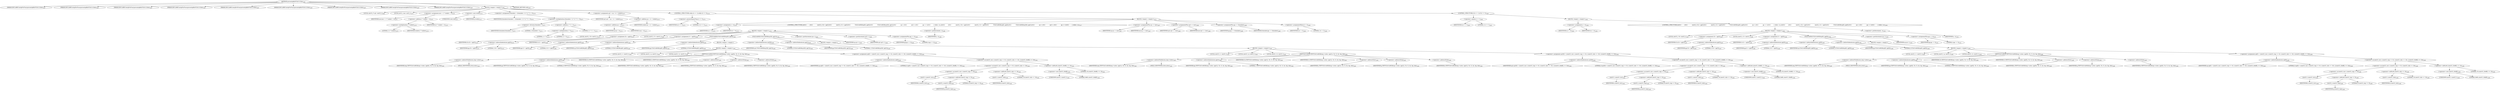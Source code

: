 digraph "putcontig8bitYCbCr12tile" {  
"59501" [label = <(METHOD,putcontig8bitYCbCr12tile)<SUB>2467</SUB>> ]
"59502" [label = <(PARAM,DECLAREContigPutFunc(putcontig8bitYCbCr12tile))<SUB>2467</SUB>> ]
"59503" [label = <(PARAM,DECLAREContigPutFunc(putcontig8bitYCbCr12tile))<SUB>2467</SUB>> ]
"59504" [label = <(PARAM,DECLAREContigPutFunc(putcontig8bitYCbCr12tile))<SUB>2467</SUB>> ]
"59505" [label = <(PARAM,DECLAREContigPutFunc(putcontig8bitYCbCr12tile))<SUB>2467</SUB>> ]
"59506" [label = <(PARAM,DECLAREContigPutFunc(putcontig8bitYCbCr12tile))<SUB>2467</SUB>> ]
"59507" [label = <(PARAM,DECLAREContigPutFunc(putcontig8bitYCbCr12tile))<SUB>2467</SUB>> ]
"59508" [label = <(PARAM,DECLAREContigPutFunc(putcontig8bitYCbCr12tile))<SUB>2467</SUB>> ]
"59509" [label = <(PARAM,DECLAREContigPutFunc(putcontig8bitYCbCr12tile))<SUB>2467</SUB>> ]
"59510" [label = <(PARAM,DECLAREContigPutFunc(putcontig8bitYCbCr12tile))<SUB>2467</SUB>> ]
"59511" [label = <(BLOCK,&lt;empty&gt;,&lt;empty&gt;)<SUB>2468</SUB>> ]
"59512" [label = <(LOCAL,uint32_t* cp2: uint32_t)<SUB>2469</SUB>> ]
"59513" [label = <(LOCAL,int32_t incr: int32_t)<SUB>2470</SUB>> ]
"59514" [label = <(&lt;operator&gt;.assignment,incr = 2 * toskew + w)<SUB>2470</SUB>> ]
"59515" [label = <(IDENTIFIER,incr,incr = 2 * toskew + w)<SUB>2470</SUB>> ]
"59516" [label = <(&lt;operator&gt;.addition,2 * toskew + w)<SUB>2470</SUB>> ]
"59517" [label = <(&lt;operator&gt;.multiplication,2 * toskew)<SUB>2470</SUB>> ]
"59518" [label = <(LITERAL,2,2 * toskew)<SUB>2470</SUB>> ]
"59519" [label = <(IDENTIFIER,toskew,2 * toskew)<SUB>2470</SUB>> ]
"59520" [label = <(IDENTIFIER,w,2 * toskew + w)<SUB>2470</SUB>> ]
"59521" [label = <(&lt;operator&gt;.cast,(void)y)<SUB>2471</SUB>> ]
"59522" [label = <(UNKNOWN,void,void)<SUB>2471</SUB>> ]
"59523" [label = <(IDENTIFIER,y,(void)y)<SUB>2471</SUB>> ]
"59524" [label = <(&lt;operator&gt;.assignment,fromskew = (fromskew / 1) * (1 * 2 + 2))<SUB>2472</SUB>> ]
"59525" [label = <(IDENTIFIER,fromskew,fromskew = (fromskew / 1) * (1 * 2 + 2))<SUB>2472</SUB>> ]
"59526" [label = <(&lt;operator&gt;.multiplication,(fromskew / 1) * (1 * 2 + 2))<SUB>2472</SUB>> ]
"59527" [label = <(&lt;operator&gt;.division,fromskew / 1)<SUB>2472</SUB>> ]
"59528" [label = <(IDENTIFIER,fromskew,fromskew / 1)<SUB>2472</SUB>> ]
"59529" [label = <(LITERAL,1,fromskew / 1)<SUB>2472</SUB>> ]
"59530" [label = <(&lt;operator&gt;.addition,1 * 2 + 2)<SUB>2472</SUB>> ]
"59531" [label = <(&lt;operator&gt;.multiplication,1 * 2)<SUB>2472</SUB>> ]
"59532" [label = <(LITERAL,1,1 * 2)<SUB>2472</SUB>> ]
"59533" [label = <(LITERAL,2,1 * 2)<SUB>2472</SUB>> ]
"59534" [label = <(LITERAL,2,1 * 2 + 2)<SUB>2472</SUB>> ]
"59535" [label = <(&lt;operator&gt;.assignment,cp2 = cp + w + toskew)<SUB>2473</SUB>> ]
"59536" [label = <(IDENTIFIER,cp2,cp2 = cp + w + toskew)<SUB>2473</SUB>> ]
"59537" [label = <(&lt;operator&gt;.addition,cp + w + toskew)<SUB>2473</SUB>> ]
"59538" [label = <(&lt;operator&gt;.addition,cp + w)<SUB>2473</SUB>> ]
"59539" [label = <(IDENTIFIER,cp,cp + w)<SUB>2473</SUB>> ]
"59540" [label = <(IDENTIFIER,w,cp + w)<SUB>2473</SUB>> ]
"59541" [label = <(IDENTIFIER,toskew,cp + w + toskew)<SUB>2473</SUB>> ]
"59542" [label = <(CONTROL_STRUCTURE,while (h &gt;= 2),while (h &gt;= 2))<SUB>2474</SUB>> ]
"59543" [label = <(&lt;operator&gt;.greaterEqualsThan,h &gt;= 2)<SUB>2474</SUB>> ]
"59544" [label = <(IDENTIFIER,h,h &gt;= 2)<SUB>2474</SUB>> ]
"59545" [label = <(LITERAL,2,h &gt;= 2)<SUB>2474</SUB>> ]
"59546" [label = <(BLOCK,&lt;empty&gt;,&lt;empty&gt;)<SUB>2475</SUB>> ]
"59547" [label = <(&lt;operator&gt;.assignment,x = w)<SUB>2476</SUB>> ]
"59548" [label = <(IDENTIFIER,x,x = w)<SUB>2476</SUB>> ]
"59549" [label = <(IDENTIFIER,w,x = w)<SUB>2476</SUB>> ]
"59550" [label = <(CONTROL_STRUCTURE,do\012        {\012            uint32_t Cb = pp[2];\012            uint32_t Cr = pp[3];\012            YCbCrtoRGB(cp[0], pp[0]);\012            YCbCrtoRGB(cp2[0], pp[1]);\012            cp++;\012            cp2++;\012            pp += 4;\012        } while (--x);,do\012        {\012            uint32_t Cb = pp[2];\012            uint32_t Cr = pp[3];\012            YCbCrtoRGB(cp[0], pp[0]);\012            YCbCrtoRGB(cp2[0], pp[1]);\012            cp++;\012            cp2++;\012            pp += 4;\012        } while (--x);)<SUB>2477</SUB>> ]
"59551" [label = <(BLOCK,&lt;empty&gt;,&lt;empty&gt;)<SUB>2478</SUB>> ]
"59552" [label = <(LOCAL,uint32_t Cb: uint32_t)<SUB>2479</SUB>> ]
"59553" [label = <(&lt;operator&gt;.assignment,Cb = pp[2])<SUB>2479</SUB>> ]
"59554" [label = <(IDENTIFIER,Cb,Cb = pp[2])<SUB>2479</SUB>> ]
"59555" [label = <(&lt;operator&gt;.indirectIndexAccess,pp[2])<SUB>2479</SUB>> ]
"59556" [label = <(IDENTIFIER,pp,Cb = pp[2])<SUB>2479</SUB>> ]
"59557" [label = <(LITERAL,2,Cb = pp[2])<SUB>2479</SUB>> ]
"59558" [label = <(LOCAL,uint32_t Cr: uint32_t)<SUB>2480</SUB>> ]
"59559" [label = <(&lt;operator&gt;.assignment,Cr = pp[3])<SUB>2480</SUB>> ]
"59560" [label = <(IDENTIFIER,Cr,Cr = pp[3])<SUB>2480</SUB>> ]
"59561" [label = <(&lt;operator&gt;.indirectIndexAccess,pp[3])<SUB>2480</SUB>> ]
"59562" [label = <(IDENTIFIER,pp,Cr = pp[3])<SUB>2480</SUB>> ]
"59563" [label = <(LITERAL,3,Cr = pp[3])<SUB>2480</SUB>> ]
"59564" [label = <(YCbCrtoRGB,YCbCrtoRGB(cp[0], pp[0]))<SUB>2481</SUB>> ]
"59565" [label = <(&lt;operator&gt;.indirectIndexAccess,cp[0])<SUB>2481</SUB>> ]
"59566" [label = <(IDENTIFIER,cp,YCbCrtoRGB(cp[0], pp[0]))<SUB>2481</SUB>> ]
"59567" [label = <(LITERAL,0,YCbCrtoRGB(cp[0], pp[0]))<SUB>2481</SUB>> ]
"59568" [label = <(&lt;operator&gt;.indirectIndexAccess,pp[0])<SUB>2481</SUB>> ]
"59569" [label = <(IDENTIFIER,pp,YCbCrtoRGB(cp[0], pp[0]))<SUB>2481</SUB>> ]
"59570" [label = <(LITERAL,0,YCbCrtoRGB(cp[0], pp[0]))<SUB>2481</SUB>> ]
"59571" [label = <(BLOCK,&lt;empty&gt;,&lt;empty&gt;)> ]
"59572" [label = <(BLOCK,&lt;empty&gt;,&lt;empty&gt;)<SUB>2481</SUB>> ]
"59573" [label = <(LOCAL,uint32_t r: uint32_t)<SUB>2481</SUB>> ]
"59574" [label = <(LOCAL,uint32_t g: uint32_t)<SUB>2481</SUB>> ]
"59575" [label = <(LOCAL,uint32_t b: uint32_t)<SUB>2481</SUB>> ]
"59576" [label = <(TIFFYCbCrtoRGB,TIFFYCbCrtoRGB(img-&gt;ycbcr, (pp[0]), Cb, Cr, &amp;r, &amp;g, &amp;b))<SUB>2481</SUB>> ]
"59577" [label = <(&lt;operator&gt;.indirectFieldAccess,img-&gt;ycbcr)<SUB>2481</SUB>> ]
"59578" [label = <(IDENTIFIER,img,TIFFYCbCrtoRGB(img-&gt;ycbcr, (pp[0]), Cb, Cr, &amp;r, &amp;g, &amp;b))<SUB>2481</SUB>> ]
"59579" [label = <(FIELD_IDENTIFIER,ycbcr,ycbcr)<SUB>2481</SUB>> ]
"59580" [label = <(&lt;operator&gt;.indirectIndexAccess,pp[0])<SUB>2481</SUB>> ]
"59581" [label = <(IDENTIFIER,pp,TIFFYCbCrtoRGB(img-&gt;ycbcr, (pp[0]), Cb, Cr, &amp;r, &amp;g, &amp;b))<SUB>2481</SUB>> ]
"59582" [label = <(LITERAL,0,TIFFYCbCrtoRGB(img-&gt;ycbcr, (pp[0]), Cb, Cr, &amp;r, &amp;g, &amp;b))<SUB>2481</SUB>> ]
"59583" [label = <(IDENTIFIER,Cb,TIFFYCbCrtoRGB(img-&gt;ycbcr, (pp[0]), Cb, Cr, &amp;r, &amp;g, &amp;b))<SUB>2481</SUB>> ]
"59584" [label = <(IDENTIFIER,Cr,TIFFYCbCrtoRGB(img-&gt;ycbcr, (pp[0]), Cb, Cr, &amp;r, &amp;g, &amp;b))<SUB>2481</SUB>> ]
"59585" [label = <(&lt;operator&gt;.addressOf,&amp;r)<SUB>2481</SUB>> ]
"59586" [label = <(IDENTIFIER,r,TIFFYCbCrtoRGB(img-&gt;ycbcr, (pp[0]), Cb, Cr, &amp;r, &amp;g, &amp;b))<SUB>2481</SUB>> ]
"59587" [label = <(&lt;operator&gt;.addressOf,&amp;g)<SUB>2481</SUB>> ]
"59588" [label = <(IDENTIFIER,g,TIFFYCbCrtoRGB(img-&gt;ycbcr, (pp[0]), Cb, Cr, &amp;r, &amp;g, &amp;b))<SUB>2481</SUB>> ]
"59589" [label = <(&lt;operator&gt;.addressOf,&amp;b)<SUB>2481</SUB>> ]
"59590" [label = <(IDENTIFIER,b,TIFFYCbCrtoRGB(img-&gt;ycbcr, (pp[0]), Cb, Cr, &amp;r, &amp;g, &amp;b))<SUB>2481</SUB>> ]
"59591" [label = <(&lt;operator&gt;.assignment,cp[0] = ((uint32_t)(r) | ((uint32_t)(g) &lt;&lt; 8) | ((uint32_t)(b) &lt;&lt; 16) | (((uint32_t)0xffL) &lt;&lt; 24)))<SUB>2481</SUB>> ]
"59592" [label = <(&lt;operator&gt;.indirectIndexAccess,cp[0])<SUB>2481</SUB>> ]
"59593" [label = <(IDENTIFIER,cp,cp[0] = ((uint32_t)(r) | ((uint32_t)(g) &lt;&lt; 8) | ((uint32_t)(b) &lt;&lt; 16) | (((uint32_t)0xffL) &lt;&lt; 24)))<SUB>2481</SUB>> ]
"59594" [label = <(LITERAL,0,cp[0] = ((uint32_t)(r) | ((uint32_t)(g) &lt;&lt; 8) | ((uint32_t)(b) &lt;&lt; 16) | (((uint32_t)0xffL) &lt;&lt; 24)))<SUB>2481</SUB>> ]
"59595" [label = <(&lt;operator&gt;.or,(uint32_t)(r) | ((uint32_t)(g) &lt;&lt; 8) | ((uint32_t)(b) &lt;&lt; 16) | (((uint32_t)0xffL) &lt;&lt; 24))<SUB>2481</SUB>> ]
"59596" [label = <(&lt;operator&gt;.or,(uint32_t)(r) | ((uint32_t)(g) &lt;&lt; 8) | ((uint32_t)(b) &lt;&lt; 16))<SUB>2481</SUB>> ]
"59597" [label = <(&lt;operator&gt;.or,(uint32_t)(r) | ((uint32_t)(g) &lt;&lt; 8))<SUB>2481</SUB>> ]
"59598" [label = <(uint32_t,(uint32_t)(r))<SUB>2481</SUB>> ]
"59599" [label = <(IDENTIFIER,r,(uint32_t)(r))<SUB>2481</SUB>> ]
"59600" [label = <(&lt;operator&gt;.shiftLeft,(uint32_t)(g) &lt;&lt; 8)<SUB>2481</SUB>> ]
"59601" [label = <(uint32_t,(uint32_t)(g))<SUB>2481</SUB>> ]
"59602" [label = <(IDENTIFIER,g,(uint32_t)(g))<SUB>2481</SUB>> ]
"59603" [label = <(LITERAL,8,(uint32_t)(g) &lt;&lt; 8)<SUB>2481</SUB>> ]
"59604" [label = <(&lt;operator&gt;.shiftLeft,(uint32_t)(b) &lt;&lt; 16)<SUB>2481</SUB>> ]
"59605" [label = <(uint32_t,(uint32_t)(b))<SUB>2481</SUB>> ]
"59606" [label = <(IDENTIFIER,b,(uint32_t)(b))<SUB>2481</SUB>> ]
"59607" [label = <(LITERAL,16,(uint32_t)(b) &lt;&lt; 16)<SUB>2481</SUB>> ]
"59608" [label = <(&lt;operator&gt;.shiftLeft,((uint32_t)0xffL) &lt;&lt; 24)<SUB>2481</SUB>> ]
"59609" [label = <(&lt;operator&gt;.cast,(uint32_t)0xffL)<SUB>2481</SUB>> ]
"59610" [label = <(UNKNOWN,uint32_t,uint32_t)<SUB>2481</SUB>> ]
"59611" [label = <(LITERAL,0xffL,(uint32_t)0xffL)<SUB>2481</SUB>> ]
"59612" [label = <(LITERAL,24,((uint32_t)0xffL) &lt;&lt; 24)<SUB>2481</SUB>> ]
"59613" [label = <(YCbCrtoRGB,YCbCrtoRGB(cp2[0], pp[1]))<SUB>2482</SUB>> ]
"59614" [label = <(&lt;operator&gt;.indirectIndexAccess,cp2[0])<SUB>2482</SUB>> ]
"59615" [label = <(IDENTIFIER,cp2,YCbCrtoRGB(cp2[0], pp[1]))<SUB>2482</SUB>> ]
"59616" [label = <(LITERAL,0,YCbCrtoRGB(cp2[0], pp[1]))<SUB>2482</SUB>> ]
"59617" [label = <(&lt;operator&gt;.indirectIndexAccess,pp[1])<SUB>2482</SUB>> ]
"59618" [label = <(IDENTIFIER,pp,YCbCrtoRGB(cp2[0], pp[1]))<SUB>2482</SUB>> ]
"59619" [label = <(LITERAL,1,YCbCrtoRGB(cp2[0], pp[1]))<SUB>2482</SUB>> ]
"59620" [label = <(BLOCK,&lt;empty&gt;,&lt;empty&gt;)> ]
"59621" [label = <(BLOCK,&lt;empty&gt;,&lt;empty&gt;)<SUB>2482</SUB>> ]
"59622" [label = <(LOCAL,uint32_t r: uint32_t)<SUB>2482</SUB>> ]
"59623" [label = <(LOCAL,uint32_t g: uint32_t)<SUB>2482</SUB>> ]
"59624" [label = <(LOCAL,uint32_t b: uint32_t)<SUB>2482</SUB>> ]
"59625" [label = <(TIFFYCbCrtoRGB,TIFFYCbCrtoRGB(img-&gt;ycbcr, (pp[1]), Cb, Cr, &amp;r, &amp;g, &amp;b))<SUB>2482</SUB>> ]
"59626" [label = <(&lt;operator&gt;.indirectFieldAccess,img-&gt;ycbcr)<SUB>2482</SUB>> ]
"59627" [label = <(IDENTIFIER,img,TIFFYCbCrtoRGB(img-&gt;ycbcr, (pp[1]), Cb, Cr, &amp;r, &amp;g, &amp;b))<SUB>2482</SUB>> ]
"59628" [label = <(FIELD_IDENTIFIER,ycbcr,ycbcr)<SUB>2482</SUB>> ]
"59629" [label = <(&lt;operator&gt;.indirectIndexAccess,pp[1])<SUB>2482</SUB>> ]
"59630" [label = <(IDENTIFIER,pp,TIFFYCbCrtoRGB(img-&gt;ycbcr, (pp[1]), Cb, Cr, &amp;r, &amp;g, &amp;b))<SUB>2482</SUB>> ]
"59631" [label = <(LITERAL,1,TIFFYCbCrtoRGB(img-&gt;ycbcr, (pp[1]), Cb, Cr, &amp;r, &amp;g, &amp;b))<SUB>2482</SUB>> ]
"59632" [label = <(IDENTIFIER,Cb,TIFFYCbCrtoRGB(img-&gt;ycbcr, (pp[1]), Cb, Cr, &amp;r, &amp;g, &amp;b))<SUB>2482</SUB>> ]
"59633" [label = <(IDENTIFIER,Cr,TIFFYCbCrtoRGB(img-&gt;ycbcr, (pp[1]), Cb, Cr, &amp;r, &amp;g, &amp;b))<SUB>2482</SUB>> ]
"59634" [label = <(&lt;operator&gt;.addressOf,&amp;r)<SUB>2482</SUB>> ]
"59635" [label = <(IDENTIFIER,r,TIFFYCbCrtoRGB(img-&gt;ycbcr, (pp[1]), Cb, Cr, &amp;r, &amp;g, &amp;b))<SUB>2482</SUB>> ]
"59636" [label = <(&lt;operator&gt;.addressOf,&amp;g)<SUB>2482</SUB>> ]
"59637" [label = <(IDENTIFIER,g,TIFFYCbCrtoRGB(img-&gt;ycbcr, (pp[1]), Cb, Cr, &amp;r, &amp;g, &amp;b))<SUB>2482</SUB>> ]
"59638" [label = <(&lt;operator&gt;.addressOf,&amp;b)<SUB>2482</SUB>> ]
"59639" [label = <(IDENTIFIER,b,TIFFYCbCrtoRGB(img-&gt;ycbcr, (pp[1]), Cb, Cr, &amp;r, &amp;g, &amp;b))<SUB>2482</SUB>> ]
"59640" [label = <(&lt;operator&gt;.assignment,cp2[0] = ((uint32_t)(r) | ((uint32_t)(g) &lt;&lt; 8) | ((uint32_t)(b) &lt;&lt; 16) | (((uint32_t)0xffL) &lt;&lt; 24)))<SUB>2482</SUB>> ]
"59641" [label = <(&lt;operator&gt;.indirectIndexAccess,cp2[0])<SUB>2482</SUB>> ]
"59642" [label = <(IDENTIFIER,cp2,cp2[0] = ((uint32_t)(r) | ((uint32_t)(g) &lt;&lt; 8) | ((uint32_t)(b) &lt;&lt; 16) | (((uint32_t)0xffL) &lt;&lt; 24)))<SUB>2482</SUB>> ]
"59643" [label = <(LITERAL,0,cp2[0] = ((uint32_t)(r) | ((uint32_t)(g) &lt;&lt; 8) | ((uint32_t)(b) &lt;&lt; 16) | (((uint32_t)0xffL) &lt;&lt; 24)))<SUB>2482</SUB>> ]
"59644" [label = <(&lt;operator&gt;.or,(uint32_t)(r) | ((uint32_t)(g) &lt;&lt; 8) | ((uint32_t)(b) &lt;&lt; 16) | (((uint32_t)0xffL) &lt;&lt; 24))<SUB>2482</SUB>> ]
"59645" [label = <(&lt;operator&gt;.or,(uint32_t)(r) | ((uint32_t)(g) &lt;&lt; 8) | ((uint32_t)(b) &lt;&lt; 16))<SUB>2482</SUB>> ]
"59646" [label = <(&lt;operator&gt;.or,(uint32_t)(r) | ((uint32_t)(g) &lt;&lt; 8))<SUB>2482</SUB>> ]
"59647" [label = <(uint32_t,(uint32_t)(r))<SUB>2482</SUB>> ]
"59648" [label = <(IDENTIFIER,r,(uint32_t)(r))<SUB>2482</SUB>> ]
"59649" [label = <(&lt;operator&gt;.shiftLeft,(uint32_t)(g) &lt;&lt; 8)<SUB>2482</SUB>> ]
"59650" [label = <(uint32_t,(uint32_t)(g))<SUB>2482</SUB>> ]
"59651" [label = <(IDENTIFIER,g,(uint32_t)(g))<SUB>2482</SUB>> ]
"59652" [label = <(LITERAL,8,(uint32_t)(g) &lt;&lt; 8)<SUB>2482</SUB>> ]
"59653" [label = <(&lt;operator&gt;.shiftLeft,(uint32_t)(b) &lt;&lt; 16)<SUB>2482</SUB>> ]
"59654" [label = <(uint32_t,(uint32_t)(b))<SUB>2482</SUB>> ]
"59655" [label = <(IDENTIFIER,b,(uint32_t)(b))<SUB>2482</SUB>> ]
"59656" [label = <(LITERAL,16,(uint32_t)(b) &lt;&lt; 16)<SUB>2482</SUB>> ]
"59657" [label = <(&lt;operator&gt;.shiftLeft,((uint32_t)0xffL) &lt;&lt; 24)<SUB>2482</SUB>> ]
"59658" [label = <(&lt;operator&gt;.cast,(uint32_t)0xffL)<SUB>2482</SUB>> ]
"59659" [label = <(UNKNOWN,uint32_t,uint32_t)<SUB>2482</SUB>> ]
"59660" [label = <(LITERAL,0xffL,(uint32_t)0xffL)<SUB>2482</SUB>> ]
"59661" [label = <(LITERAL,24,((uint32_t)0xffL) &lt;&lt; 24)<SUB>2482</SUB>> ]
"59662" [label = <(&lt;operator&gt;.postIncrement,cp++)<SUB>2483</SUB>> ]
"59663" [label = <(IDENTIFIER,cp,cp++)<SUB>2483</SUB>> ]
"59664" [label = <(&lt;operator&gt;.postIncrement,cp2++)<SUB>2484</SUB>> ]
"59665" [label = <(IDENTIFIER,cp2,cp2++)<SUB>2484</SUB>> ]
"59666" [label = <(&lt;operator&gt;.assignmentPlus,pp += 4)<SUB>2485</SUB>> ]
"59667" [label = <(IDENTIFIER,pp,pp += 4)<SUB>2485</SUB>> ]
"59668" [label = <(LITERAL,4,pp += 4)<SUB>2485</SUB>> ]
"59669" [label = <(&lt;operator&gt;.preDecrement,--x)<SUB>2486</SUB>> ]
"59670" [label = <(IDENTIFIER,x,--x)<SUB>2486</SUB>> ]
"59671" [label = <(&lt;operator&gt;.assignmentPlus,cp += incr)<SUB>2487</SUB>> ]
"59672" [label = <(IDENTIFIER,cp,cp += incr)<SUB>2487</SUB>> ]
"59673" [label = <(IDENTIFIER,incr,cp += incr)<SUB>2487</SUB>> ]
"59674" [label = <(&lt;operator&gt;.assignmentPlus,cp2 += incr)<SUB>2488</SUB>> ]
"59675" [label = <(IDENTIFIER,cp2,cp2 += incr)<SUB>2488</SUB>> ]
"59676" [label = <(IDENTIFIER,incr,cp2 += incr)<SUB>2488</SUB>> ]
"59677" [label = <(&lt;operator&gt;.assignmentPlus,pp += fromskew)<SUB>2489</SUB>> ]
"59678" [label = <(IDENTIFIER,pp,pp += fromskew)<SUB>2489</SUB>> ]
"59679" [label = <(IDENTIFIER,fromskew,pp += fromskew)<SUB>2489</SUB>> ]
"59680" [label = <(&lt;operator&gt;.assignmentMinus,h -= 2)<SUB>2490</SUB>> ]
"59681" [label = <(IDENTIFIER,h,h -= 2)<SUB>2490</SUB>> ]
"59682" [label = <(LITERAL,2,h -= 2)<SUB>2490</SUB>> ]
"59683" [label = <(CONTROL_STRUCTURE,if (h == 1),if (h == 1))<SUB>2492</SUB>> ]
"59684" [label = <(&lt;operator&gt;.equals,h == 1)<SUB>2492</SUB>> ]
"59685" [label = <(IDENTIFIER,h,h == 1)<SUB>2492</SUB>> ]
"59686" [label = <(LITERAL,1,h == 1)<SUB>2492</SUB>> ]
"59687" [label = <(BLOCK,&lt;empty&gt;,&lt;empty&gt;)<SUB>2493</SUB>> ]
"59688" [label = <(&lt;operator&gt;.assignment,x = w)<SUB>2494</SUB>> ]
"59689" [label = <(IDENTIFIER,x,x = w)<SUB>2494</SUB>> ]
"59690" [label = <(IDENTIFIER,w,x = w)<SUB>2494</SUB>> ]
"59691" [label = <(CONTROL_STRUCTURE,do\012        {\012            uint32_t Cb = pp[2];\012            uint32_t Cr = pp[3];\012            YCbCrtoRGB(cp[0], pp[0]);\012            cp++;\012            pp += 4;\012        } while (--x);,do\012        {\012            uint32_t Cb = pp[2];\012            uint32_t Cr = pp[3];\012            YCbCrtoRGB(cp[0], pp[0]);\012            cp++;\012            pp += 4;\012        } while (--x);)<SUB>2495</SUB>> ]
"59692" [label = <(BLOCK,&lt;empty&gt;,&lt;empty&gt;)<SUB>2496</SUB>> ]
"59693" [label = <(LOCAL,uint32_t Cb: uint32_t)<SUB>2497</SUB>> ]
"59694" [label = <(&lt;operator&gt;.assignment,Cb = pp[2])<SUB>2497</SUB>> ]
"59695" [label = <(IDENTIFIER,Cb,Cb = pp[2])<SUB>2497</SUB>> ]
"59696" [label = <(&lt;operator&gt;.indirectIndexAccess,pp[2])<SUB>2497</SUB>> ]
"59697" [label = <(IDENTIFIER,pp,Cb = pp[2])<SUB>2497</SUB>> ]
"59698" [label = <(LITERAL,2,Cb = pp[2])<SUB>2497</SUB>> ]
"59699" [label = <(LOCAL,uint32_t Cr: uint32_t)<SUB>2498</SUB>> ]
"59700" [label = <(&lt;operator&gt;.assignment,Cr = pp[3])<SUB>2498</SUB>> ]
"59701" [label = <(IDENTIFIER,Cr,Cr = pp[3])<SUB>2498</SUB>> ]
"59702" [label = <(&lt;operator&gt;.indirectIndexAccess,pp[3])<SUB>2498</SUB>> ]
"59703" [label = <(IDENTIFIER,pp,Cr = pp[3])<SUB>2498</SUB>> ]
"59704" [label = <(LITERAL,3,Cr = pp[3])<SUB>2498</SUB>> ]
"59705" [label = <(YCbCrtoRGB,YCbCrtoRGB(cp[0], pp[0]))<SUB>2499</SUB>> ]
"59706" [label = <(&lt;operator&gt;.indirectIndexAccess,cp[0])<SUB>2499</SUB>> ]
"59707" [label = <(IDENTIFIER,cp,YCbCrtoRGB(cp[0], pp[0]))<SUB>2499</SUB>> ]
"59708" [label = <(LITERAL,0,YCbCrtoRGB(cp[0], pp[0]))<SUB>2499</SUB>> ]
"59709" [label = <(&lt;operator&gt;.indirectIndexAccess,pp[0])<SUB>2499</SUB>> ]
"59710" [label = <(IDENTIFIER,pp,YCbCrtoRGB(cp[0], pp[0]))<SUB>2499</SUB>> ]
"59711" [label = <(LITERAL,0,YCbCrtoRGB(cp[0], pp[0]))<SUB>2499</SUB>> ]
"59712" [label = <(BLOCK,&lt;empty&gt;,&lt;empty&gt;)> ]
"59713" [label = <(BLOCK,&lt;empty&gt;,&lt;empty&gt;)<SUB>2499</SUB>> ]
"59714" [label = <(LOCAL,uint32_t r: uint32_t)<SUB>2499</SUB>> ]
"59715" [label = <(LOCAL,uint32_t g: uint32_t)<SUB>2499</SUB>> ]
"59716" [label = <(LOCAL,uint32_t b: uint32_t)<SUB>2499</SUB>> ]
"59717" [label = <(TIFFYCbCrtoRGB,TIFFYCbCrtoRGB(img-&gt;ycbcr, (pp[0]), Cb, Cr, &amp;r, &amp;g, &amp;b))<SUB>2499</SUB>> ]
"59718" [label = <(&lt;operator&gt;.indirectFieldAccess,img-&gt;ycbcr)<SUB>2499</SUB>> ]
"59719" [label = <(IDENTIFIER,img,TIFFYCbCrtoRGB(img-&gt;ycbcr, (pp[0]), Cb, Cr, &amp;r, &amp;g, &amp;b))<SUB>2499</SUB>> ]
"59720" [label = <(FIELD_IDENTIFIER,ycbcr,ycbcr)<SUB>2499</SUB>> ]
"59721" [label = <(&lt;operator&gt;.indirectIndexAccess,pp[0])<SUB>2499</SUB>> ]
"59722" [label = <(IDENTIFIER,pp,TIFFYCbCrtoRGB(img-&gt;ycbcr, (pp[0]), Cb, Cr, &amp;r, &amp;g, &amp;b))<SUB>2499</SUB>> ]
"59723" [label = <(LITERAL,0,TIFFYCbCrtoRGB(img-&gt;ycbcr, (pp[0]), Cb, Cr, &amp;r, &amp;g, &amp;b))<SUB>2499</SUB>> ]
"59724" [label = <(IDENTIFIER,Cb,TIFFYCbCrtoRGB(img-&gt;ycbcr, (pp[0]), Cb, Cr, &amp;r, &amp;g, &amp;b))<SUB>2499</SUB>> ]
"59725" [label = <(IDENTIFIER,Cr,TIFFYCbCrtoRGB(img-&gt;ycbcr, (pp[0]), Cb, Cr, &amp;r, &amp;g, &amp;b))<SUB>2499</SUB>> ]
"59726" [label = <(&lt;operator&gt;.addressOf,&amp;r)<SUB>2499</SUB>> ]
"59727" [label = <(IDENTIFIER,r,TIFFYCbCrtoRGB(img-&gt;ycbcr, (pp[0]), Cb, Cr, &amp;r, &amp;g, &amp;b))<SUB>2499</SUB>> ]
"59728" [label = <(&lt;operator&gt;.addressOf,&amp;g)<SUB>2499</SUB>> ]
"59729" [label = <(IDENTIFIER,g,TIFFYCbCrtoRGB(img-&gt;ycbcr, (pp[0]), Cb, Cr, &amp;r, &amp;g, &amp;b))<SUB>2499</SUB>> ]
"59730" [label = <(&lt;operator&gt;.addressOf,&amp;b)<SUB>2499</SUB>> ]
"59731" [label = <(IDENTIFIER,b,TIFFYCbCrtoRGB(img-&gt;ycbcr, (pp[0]), Cb, Cr, &amp;r, &amp;g, &amp;b))<SUB>2499</SUB>> ]
"59732" [label = <(&lt;operator&gt;.assignment,cp[0] = ((uint32_t)(r) | ((uint32_t)(g) &lt;&lt; 8) | ((uint32_t)(b) &lt;&lt; 16) | (((uint32_t)0xffL) &lt;&lt; 24)))<SUB>2499</SUB>> ]
"59733" [label = <(&lt;operator&gt;.indirectIndexAccess,cp[0])<SUB>2499</SUB>> ]
"59734" [label = <(IDENTIFIER,cp,cp[0] = ((uint32_t)(r) | ((uint32_t)(g) &lt;&lt; 8) | ((uint32_t)(b) &lt;&lt; 16) | (((uint32_t)0xffL) &lt;&lt; 24)))<SUB>2499</SUB>> ]
"59735" [label = <(LITERAL,0,cp[0] = ((uint32_t)(r) | ((uint32_t)(g) &lt;&lt; 8) | ((uint32_t)(b) &lt;&lt; 16) | (((uint32_t)0xffL) &lt;&lt; 24)))<SUB>2499</SUB>> ]
"59736" [label = <(&lt;operator&gt;.or,(uint32_t)(r) | ((uint32_t)(g) &lt;&lt; 8) | ((uint32_t)(b) &lt;&lt; 16) | (((uint32_t)0xffL) &lt;&lt; 24))<SUB>2499</SUB>> ]
"59737" [label = <(&lt;operator&gt;.or,(uint32_t)(r) | ((uint32_t)(g) &lt;&lt; 8) | ((uint32_t)(b) &lt;&lt; 16))<SUB>2499</SUB>> ]
"59738" [label = <(&lt;operator&gt;.or,(uint32_t)(r) | ((uint32_t)(g) &lt;&lt; 8))<SUB>2499</SUB>> ]
"59739" [label = <(uint32_t,(uint32_t)(r))<SUB>2499</SUB>> ]
"59740" [label = <(IDENTIFIER,r,(uint32_t)(r))<SUB>2499</SUB>> ]
"59741" [label = <(&lt;operator&gt;.shiftLeft,(uint32_t)(g) &lt;&lt; 8)<SUB>2499</SUB>> ]
"59742" [label = <(uint32_t,(uint32_t)(g))<SUB>2499</SUB>> ]
"59743" [label = <(IDENTIFIER,g,(uint32_t)(g))<SUB>2499</SUB>> ]
"59744" [label = <(LITERAL,8,(uint32_t)(g) &lt;&lt; 8)<SUB>2499</SUB>> ]
"59745" [label = <(&lt;operator&gt;.shiftLeft,(uint32_t)(b) &lt;&lt; 16)<SUB>2499</SUB>> ]
"59746" [label = <(uint32_t,(uint32_t)(b))<SUB>2499</SUB>> ]
"59747" [label = <(IDENTIFIER,b,(uint32_t)(b))<SUB>2499</SUB>> ]
"59748" [label = <(LITERAL,16,(uint32_t)(b) &lt;&lt; 16)<SUB>2499</SUB>> ]
"59749" [label = <(&lt;operator&gt;.shiftLeft,((uint32_t)0xffL) &lt;&lt; 24)<SUB>2499</SUB>> ]
"59750" [label = <(&lt;operator&gt;.cast,(uint32_t)0xffL)<SUB>2499</SUB>> ]
"59751" [label = <(UNKNOWN,uint32_t,uint32_t)<SUB>2499</SUB>> ]
"59752" [label = <(LITERAL,0xffL,(uint32_t)0xffL)<SUB>2499</SUB>> ]
"59753" [label = <(LITERAL,24,((uint32_t)0xffL) &lt;&lt; 24)<SUB>2499</SUB>> ]
"59754" [label = <(&lt;operator&gt;.postIncrement,cp++)<SUB>2500</SUB>> ]
"59755" [label = <(IDENTIFIER,cp,cp++)<SUB>2500</SUB>> ]
"59756" [label = <(&lt;operator&gt;.assignmentPlus,pp += 4)<SUB>2501</SUB>> ]
"59757" [label = <(IDENTIFIER,pp,pp += 4)<SUB>2501</SUB>> ]
"59758" [label = <(LITERAL,4,pp += 4)<SUB>2501</SUB>> ]
"59759" [label = <(&lt;operator&gt;.preDecrement,--x)<SUB>2502</SUB>> ]
"59760" [label = <(IDENTIFIER,x,--x)<SUB>2502</SUB>> ]
"59761" [label = <(METHOD_RETURN,void)<SUB>2467</SUB>> ]
  "59501" -> "59502" 
  "59501" -> "59503" 
  "59501" -> "59504" 
  "59501" -> "59505" 
  "59501" -> "59506" 
  "59501" -> "59507" 
  "59501" -> "59508" 
  "59501" -> "59509" 
  "59501" -> "59510" 
  "59501" -> "59511" 
  "59501" -> "59761" 
  "59511" -> "59512" 
  "59511" -> "59513" 
  "59511" -> "59514" 
  "59511" -> "59521" 
  "59511" -> "59524" 
  "59511" -> "59535" 
  "59511" -> "59542" 
  "59511" -> "59683" 
  "59514" -> "59515" 
  "59514" -> "59516" 
  "59516" -> "59517" 
  "59516" -> "59520" 
  "59517" -> "59518" 
  "59517" -> "59519" 
  "59521" -> "59522" 
  "59521" -> "59523" 
  "59524" -> "59525" 
  "59524" -> "59526" 
  "59526" -> "59527" 
  "59526" -> "59530" 
  "59527" -> "59528" 
  "59527" -> "59529" 
  "59530" -> "59531" 
  "59530" -> "59534" 
  "59531" -> "59532" 
  "59531" -> "59533" 
  "59535" -> "59536" 
  "59535" -> "59537" 
  "59537" -> "59538" 
  "59537" -> "59541" 
  "59538" -> "59539" 
  "59538" -> "59540" 
  "59542" -> "59543" 
  "59542" -> "59546" 
  "59543" -> "59544" 
  "59543" -> "59545" 
  "59546" -> "59547" 
  "59546" -> "59550" 
  "59546" -> "59671" 
  "59546" -> "59674" 
  "59546" -> "59677" 
  "59546" -> "59680" 
  "59547" -> "59548" 
  "59547" -> "59549" 
  "59550" -> "59551" 
  "59550" -> "59669" 
  "59551" -> "59552" 
  "59551" -> "59553" 
  "59551" -> "59558" 
  "59551" -> "59559" 
  "59551" -> "59564" 
  "59551" -> "59613" 
  "59551" -> "59662" 
  "59551" -> "59664" 
  "59551" -> "59666" 
  "59553" -> "59554" 
  "59553" -> "59555" 
  "59555" -> "59556" 
  "59555" -> "59557" 
  "59559" -> "59560" 
  "59559" -> "59561" 
  "59561" -> "59562" 
  "59561" -> "59563" 
  "59564" -> "59565" 
  "59564" -> "59568" 
  "59564" -> "59571" 
  "59565" -> "59566" 
  "59565" -> "59567" 
  "59568" -> "59569" 
  "59568" -> "59570" 
  "59571" -> "59572" 
  "59572" -> "59573" 
  "59572" -> "59574" 
  "59572" -> "59575" 
  "59572" -> "59576" 
  "59572" -> "59591" 
  "59576" -> "59577" 
  "59576" -> "59580" 
  "59576" -> "59583" 
  "59576" -> "59584" 
  "59576" -> "59585" 
  "59576" -> "59587" 
  "59576" -> "59589" 
  "59577" -> "59578" 
  "59577" -> "59579" 
  "59580" -> "59581" 
  "59580" -> "59582" 
  "59585" -> "59586" 
  "59587" -> "59588" 
  "59589" -> "59590" 
  "59591" -> "59592" 
  "59591" -> "59595" 
  "59592" -> "59593" 
  "59592" -> "59594" 
  "59595" -> "59596" 
  "59595" -> "59608" 
  "59596" -> "59597" 
  "59596" -> "59604" 
  "59597" -> "59598" 
  "59597" -> "59600" 
  "59598" -> "59599" 
  "59600" -> "59601" 
  "59600" -> "59603" 
  "59601" -> "59602" 
  "59604" -> "59605" 
  "59604" -> "59607" 
  "59605" -> "59606" 
  "59608" -> "59609" 
  "59608" -> "59612" 
  "59609" -> "59610" 
  "59609" -> "59611" 
  "59613" -> "59614" 
  "59613" -> "59617" 
  "59613" -> "59620" 
  "59614" -> "59615" 
  "59614" -> "59616" 
  "59617" -> "59618" 
  "59617" -> "59619" 
  "59620" -> "59621" 
  "59621" -> "59622" 
  "59621" -> "59623" 
  "59621" -> "59624" 
  "59621" -> "59625" 
  "59621" -> "59640" 
  "59625" -> "59626" 
  "59625" -> "59629" 
  "59625" -> "59632" 
  "59625" -> "59633" 
  "59625" -> "59634" 
  "59625" -> "59636" 
  "59625" -> "59638" 
  "59626" -> "59627" 
  "59626" -> "59628" 
  "59629" -> "59630" 
  "59629" -> "59631" 
  "59634" -> "59635" 
  "59636" -> "59637" 
  "59638" -> "59639" 
  "59640" -> "59641" 
  "59640" -> "59644" 
  "59641" -> "59642" 
  "59641" -> "59643" 
  "59644" -> "59645" 
  "59644" -> "59657" 
  "59645" -> "59646" 
  "59645" -> "59653" 
  "59646" -> "59647" 
  "59646" -> "59649" 
  "59647" -> "59648" 
  "59649" -> "59650" 
  "59649" -> "59652" 
  "59650" -> "59651" 
  "59653" -> "59654" 
  "59653" -> "59656" 
  "59654" -> "59655" 
  "59657" -> "59658" 
  "59657" -> "59661" 
  "59658" -> "59659" 
  "59658" -> "59660" 
  "59662" -> "59663" 
  "59664" -> "59665" 
  "59666" -> "59667" 
  "59666" -> "59668" 
  "59669" -> "59670" 
  "59671" -> "59672" 
  "59671" -> "59673" 
  "59674" -> "59675" 
  "59674" -> "59676" 
  "59677" -> "59678" 
  "59677" -> "59679" 
  "59680" -> "59681" 
  "59680" -> "59682" 
  "59683" -> "59684" 
  "59683" -> "59687" 
  "59684" -> "59685" 
  "59684" -> "59686" 
  "59687" -> "59688" 
  "59687" -> "59691" 
  "59688" -> "59689" 
  "59688" -> "59690" 
  "59691" -> "59692" 
  "59691" -> "59759" 
  "59692" -> "59693" 
  "59692" -> "59694" 
  "59692" -> "59699" 
  "59692" -> "59700" 
  "59692" -> "59705" 
  "59692" -> "59754" 
  "59692" -> "59756" 
  "59694" -> "59695" 
  "59694" -> "59696" 
  "59696" -> "59697" 
  "59696" -> "59698" 
  "59700" -> "59701" 
  "59700" -> "59702" 
  "59702" -> "59703" 
  "59702" -> "59704" 
  "59705" -> "59706" 
  "59705" -> "59709" 
  "59705" -> "59712" 
  "59706" -> "59707" 
  "59706" -> "59708" 
  "59709" -> "59710" 
  "59709" -> "59711" 
  "59712" -> "59713" 
  "59713" -> "59714" 
  "59713" -> "59715" 
  "59713" -> "59716" 
  "59713" -> "59717" 
  "59713" -> "59732" 
  "59717" -> "59718" 
  "59717" -> "59721" 
  "59717" -> "59724" 
  "59717" -> "59725" 
  "59717" -> "59726" 
  "59717" -> "59728" 
  "59717" -> "59730" 
  "59718" -> "59719" 
  "59718" -> "59720" 
  "59721" -> "59722" 
  "59721" -> "59723" 
  "59726" -> "59727" 
  "59728" -> "59729" 
  "59730" -> "59731" 
  "59732" -> "59733" 
  "59732" -> "59736" 
  "59733" -> "59734" 
  "59733" -> "59735" 
  "59736" -> "59737" 
  "59736" -> "59749" 
  "59737" -> "59738" 
  "59737" -> "59745" 
  "59738" -> "59739" 
  "59738" -> "59741" 
  "59739" -> "59740" 
  "59741" -> "59742" 
  "59741" -> "59744" 
  "59742" -> "59743" 
  "59745" -> "59746" 
  "59745" -> "59748" 
  "59746" -> "59747" 
  "59749" -> "59750" 
  "59749" -> "59753" 
  "59750" -> "59751" 
  "59750" -> "59752" 
  "59754" -> "59755" 
  "59756" -> "59757" 
  "59756" -> "59758" 
  "59759" -> "59760" 
}
